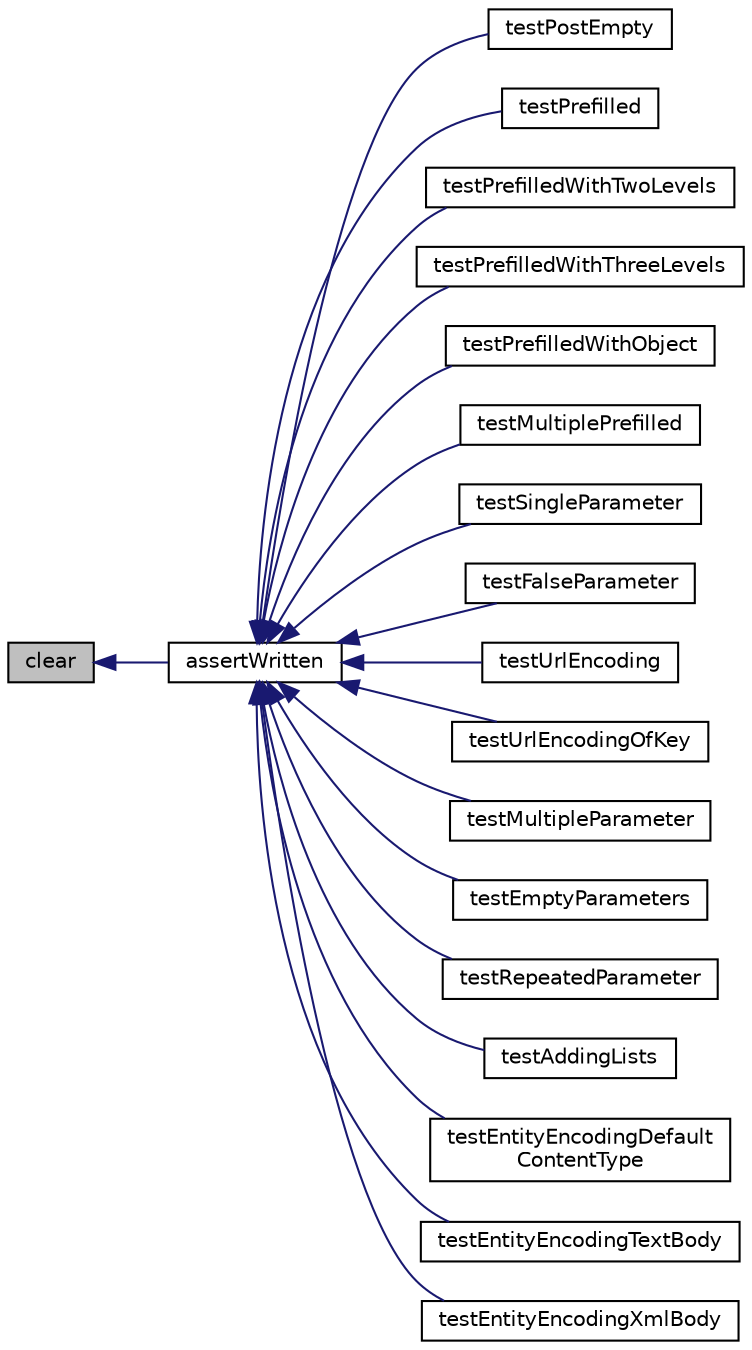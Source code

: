 digraph "clear"
{
  edge [fontname="Helvetica",fontsize="10",labelfontname="Helvetica",labelfontsize="10"];
  node [fontname="Helvetica",fontsize="10",shape=record];
  rankdir="LR";
  Node1 [label="clear",height=0.2,width=0.4,color="black", fillcolor="grey75", style="filled" fontcolor="black"];
  Node1 -> Node2 [dir="back",color="midnightblue",fontsize="10",style="solid",fontname="Helvetica"];
  Node2 [label="assertWritten",height=0.2,width=0.4,color="black", fillcolor="white", style="filled",URL="$class_test_of_encoding.html#aa1db7e26eb7043a821fcc43e6ca7d038"];
  Node2 -> Node3 [dir="back",color="midnightblue",fontsize="10",style="solid",fontname="Helvetica"];
  Node3 [label="testPostEmpty",height=0.2,width=0.4,color="black", fillcolor="white", style="filled",URL="$class_test_of_encoding.html#a08e8cff72616f16862e939b73e0fd40b"];
  Node2 -> Node4 [dir="back",color="midnightblue",fontsize="10",style="solid",fontname="Helvetica"];
  Node4 [label="testPrefilled",height=0.2,width=0.4,color="black", fillcolor="white", style="filled",URL="$class_test_of_encoding.html#a0097263e73db2c640dd0797723493699"];
  Node2 -> Node5 [dir="back",color="midnightblue",fontsize="10",style="solid",fontname="Helvetica"];
  Node5 [label="testPrefilledWithTwoLevels",height=0.2,width=0.4,color="black", fillcolor="white", style="filled",URL="$class_test_of_encoding.html#acb95121d1850c1c38cb072da5d7b32ce"];
  Node2 -> Node6 [dir="back",color="midnightblue",fontsize="10",style="solid",fontname="Helvetica"];
  Node6 [label="testPrefilledWithThreeLevels",height=0.2,width=0.4,color="black", fillcolor="white", style="filled",URL="$class_test_of_encoding.html#a13a81c6279c25ae45c7a1bc1d13315b7"];
  Node2 -> Node7 [dir="back",color="midnightblue",fontsize="10",style="solid",fontname="Helvetica"];
  Node7 [label="testPrefilledWithObject",height=0.2,width=0.4,color="black", fillcolor="white", style="filled",URL="$class_test_of_encoding.html#a2e8bbb43ab643a755abd9b9aa25e7922"];
  Node2 -> Node8 [dir="back",color="midnightblue",fontsize="10",style="solid",fontname="Helvetica"];
  Node8 [label="testMultiplePrefilled",height=0.2,width=0.4,color="black", fillcolor="white", style="filled",URL="$class_test_of_encoding.html#a3698db97d940f61cc81d0611d1d59301"];
  Node2 -> Node9 [dir="back",color="midnightblue",fontsize="10",style="solid",fontname="Helvetica"];
  Node9 [label="testSingleParameter",height=0.2,width=0.4,color="black", fillcolor="white", style="filled",URL="$class_test_of_encoding.html#aac37d25d0534c71b0e1bcc14706e1035"];
  Node2 -> Node10 [dir="back",color="midnightblue",fontsize="10",style="solid",fontname="Helvetica"];
  Node10 [label="testFalseParameter",height=0.2,width=0.4,color="black", fillcolor="white", style="filled",URL="$class_test_of_encoding.html#a0e89aafeeea5cbf048bb545541b09904"];
  Node2 -> Node11 [dir="back",color="midnightblue",fontsize="10",style="solid",fontname="Helvetica"];
  Node11 [label="testUrlEncoding",height=0.2,width=0.4,color="black", fillcolor="white", style="filled",URL="$class_test_of_encoding.html#afa49a492be1a239e414fb076bbd7958f"];
  Node2 -> Node12 [dir="back",color="midnightblue",fontsize="10",style="solid",fontname="Helvetica"];
  Node12 [label="testUrlEncodingOfKey",height=0.2,width=0.4,color="black", fillcolor="white", style="filled",URL="$class_test_of_encoding.html#a8991514f37f29735bf6bda63e32b7adf"];
  Node2 -> Node13 [dir="back",color="midnightblue",fontsize="10",style="solid",fontname="Helvetica"];
  Node13 [label="testMultipleParameter",height=0.2,width=0.4,color="black", fillcolor="white", style="filled",URL="$class_test_of_encoding.html#a6f8fbdd9b8d36c46c17c4f7c438c3ca9"];
  Node2 -> Node14 [dir="back",color="midnightblue",fontsize="10",style="solid",fontname="Helvetica"];
  Node14 [label="testEmptyParameters",height=0.2,width=0.4,color="black", fillcolor="white", style="filled",URL="$class_test_of_encoding.html#abd2324002ce36c54668d7dc21e2bac7a"];
  Node2 -> Node15 [dir="back",color="midnightblue",fontsize="10",style="solid",fontname="Helvetica"];
  Node15 [label="testRepeatedParameter",height=0.2,width=0.4,color="black", fillcolor="white", style="filled",URL="$class_test_of_encoding.html#a5b4df7939c75e1ab0a10685e1d45ff4d"];
  Node2 -> Node16 [dir="back",color="midnightblue",fontsize="10",style="solid",fontname="Helvetica"];
  Node16 [label="testAddingLists",height=0.2,width=0.4,color="black", fillcolor="white", style="filled",URL="$class_test_of_encoding.html#ace998ea9dd9a082205e54f216ac779ec"];
  Node2 -> Node17 [dir="back",color="midnightblue",fontsize="10",style="solid",fontname="Helvetica"];
  Node17 [label="testEntityEncodingDefault\lContentType",height=0.2,width=0.4,color="black", fillcolor="white", style="filled",URL="$class_test_of_encoding.html#ae538c582c58f388289b9400739fc5841"];
  Node2 -> Node18 [dir="back",color="midnightblue",fontsize="10",style="solid",fontname="Helvetica"];
  Node18 [label="testEntityEncodingTextBody",height=0.2,width=0.4,color="black", fillcolor="white", style="filled",URL="$class_test_of_encoding.html#aa4154cd8ed624db57286f39e2ddca1ac"];
  Node2 -> Node19 [dir="back",color="midnightblue",fontsize="10",style="solid",fontname="Helvetica"];
  Node19 [label="testEntityEncodingXmlBody",height=0.2,width=0.4,color="black", fillcolor="white", style="filled",URL="$class_test_of_encoding.html#ad31485106680f0c57e2772c682d4a158"];
}
